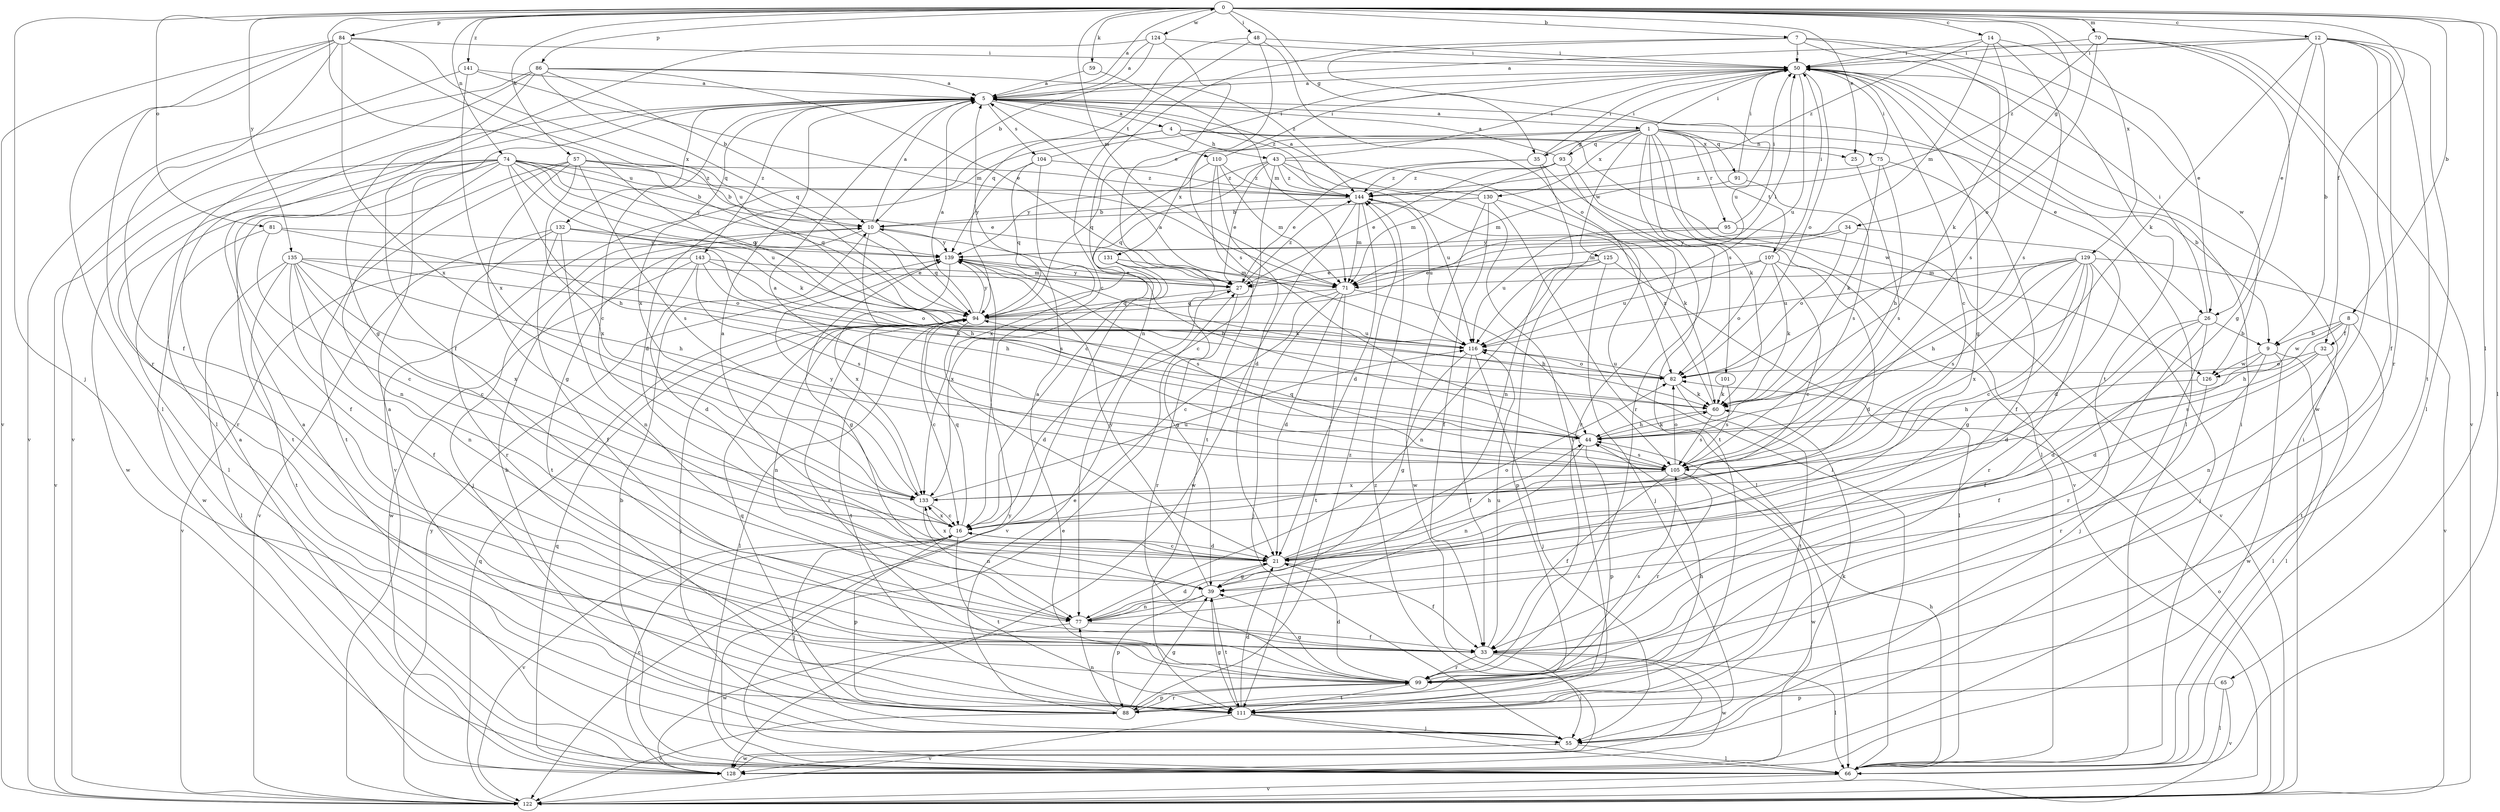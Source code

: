 strict digraph  {
0;
1;
4;
5;
7;
8;
9;
10;
12;
14;
16;
21;
25;
26;
27;
32;
33;
34;
35;
39;
43;
44;
48;
50;
55;
57;
59;
60;
65;
66;
70;
71;
74;
75;
77;
81;
82;
84;
86;
88;
91;
93;
94;
95;
99;
101;
104;
105;
107;
110;
111;
116;
122;
124;
125;
126;
128;
129;
130;
131;
132;
133;
135;
139;
141;
143;
144;
0 -> 7  [label=b];
0 -> 8  [label=b];
0 -> 12  [label=c];
0 -> 14  [label=c];
0 -> 25  [label=e];
0 -> 32  [label=f];
0 -> 34  [label=g];
0 -> 35  [label=g];
0 -> 48  [label=i];
0 -> 55  [label=j];
0 -> 57  [label=k];
0 -> 59  [label=k];
0 -> 65  [label=l];
0 -> 66  [label=l];
0 -> 70  [label=m];
0 -> 71  [label=m];
0 -> 74  [label=n];
0 -> 81  [label=o];
0 -> 84  [label=p];
0 -> 86  [label=p];
0 -> 116  [label=u];
0 -> 124  [label=w];
0 -> 129  [label=x];
0 -> 135  [label=y];
0 -> 141  [label=z];
1 -> 9  [label=b];
1 -> 35  [label=g];
1 -> 50  [label=i];
1 -> 60  [label=k];
1 -> 66  [label=l];
1 -> 75  [label=n];
1 -> 91  [label=q];
1 -> 93  [label=q];
1 -> 94  [label=q];
1 -> 95  [label=r];
1 -> 99  [label=r];
1 -> 101  [label=s];
1 -> 107  [label=t];
1 -> 125  [label=w];
1 -> 130  [label=x];
1 -> 131  [label=x];
4 -> 21  [label=d];
4 -> 25  [label=x];
4 -> 43  [label=h];
4 -> 122  [label=v];
4 -> 126  [label=w];
5 -> 0  [label=a];
5 -> 1  [label=a];
5 -> 4  [label=a];
5 -> 16  [label=c];
5 -> 26  [label=e];
5 -> 104  [label=s];
5 -> 110  [label=t];
5 -> 132  [label=x];
5 -> 133  [label=x];
5 -> 143  [label=z];
5 -> 144  [label=z];
7 -> 50  [label=i];
7 -> 77  [label=n];
7 -> 105  [label=s];
7 -> 111  [label=t];
7 -> 116  [label=u];
7 -> 126  [label=w];
8 -> 9  [label=b];
8 -> 32  [label=f];
8 -> 44  [label=h];
8 -> 77  [label=n];
8 -> 111  [label=t];
8 -> 126  [label=w];
9 -> 21  [label=d];
9 -> 33  [label=f];
9 -> 66  [label=l];
9 -> 126  [label=w];
9 -> 128  [label=w];
10 -> 5  [label=a];
10 -> 55  [label=j];
10 -> 94  [label=q];
10 -> 105  [label=s];
10 -> 111  [label=t];
10 -> 139  [label=y];
12 -> 5  [label=a];
12 -> 9  [label=b];
12 -> 26  [label=e];
12 -> 33  [label=f];
12 -> 50  [label=i];
12 -> 60  [label=k];
12 -> 66  [label=l];
12 -> 99  [label=r];
12 -> 111  [label=t];
14 -> 26  [label=e];
14 -> 50  [label=i];
14 -> 60  [label=k];
14 -> 71  [label=m];
14 -> 105  [label=s];
14 -> 144  [label=z];
16 -> 21  [label=d];
16 -> 55  [label=j];
16 -> 88  [label=p];
16 -> 94  [label=q];
16 -> 111  [label=t];
16 -> 122  [label=v];
16 -> 133  [label=x];
21 -> 5  [label=a];
21 -> 16  [label=c];
21 -> 33  [label=f];
21 -> 39  [label=g];
21 -> 44  [label=h];
21 -> 82  [label=o];
21 -> 133  [label=x];
25 -> 105  [label=s];
26 -> 9  [label=b];
26 -> 21  [label=d];
26 -> 33  [label=f];
26 -> 50  [label=i];
26 -> 55  [label=j];
26 -> 99  [label=r];
27 -> 94  [label=q];
27 -> 99  [label=r];
27 -> 139  [label=y];
27 -> 144  [label=z];
32 -> 21  [label=d];
32 -> 66  [label=l];
32 -> 82  [label=o];
32 -> 105  [label=s];
33 -> 55  [label=j];
33 -> 66  [label=l];
33 -> 99  [label=r];
33 -> 116  [label=u];
33 -> 128  [label=w];
34 -> 21  [label=d];
34 -> 71  [label=m];
34 -> 82  [label=o];
34 -> 139  [label=y];
35 -> 27  [label=e];
35 -> 50  [label=i];
35 -> 77  [label=n];
35 -> 111  [label=t];
35 -> 144  [label=z];
39 -> 77  [label=n];
39 -> 88  [label=p];
39 -> 111  [label=t];
39 -> 139  [label=y];
43 -> 16  [label=c];
43 -> 27  [label=e];
43 -> 50  [label=i];
43 -> 66  [label=l];
43 -> 94  [label=q];
43 -> 111  [label=t];
43 -> 116  [label=u];
43 -> 139  [label=y];
43 -> 144  [label=z];
44 -> 10  [label=b];
44 -> 60  [label=k];
44 -> 77  [label=n];
44 -> 88  [label=p];
44 -> 105  [label=s];
48 -> 16  [label=c];
48 -> 50  [label=i];
48 -> 82  [label=o];
48 -> 94  [label=q];
48 -> 105  [label=s];
50 -> 5  [label=a];
50 -> 16  [label=c];
50 -> 39  [label=g];
50 -> 66  [label=l];
50 -> 82  [label=o];
50 -> 116  [label=u];
55 -> 5  [label=a];
55 -> 60  [label=k];
55 -> 66  [label=l];
55 -> 128  [label=w];
57 -> 10  [label=b];
57 -> 33  [label=f];
57 -> 39  [label=g];
57 -> 94  [label=q];
57 -> 105  [label=s];
57 -> 111  [label=t];
57 -> 133  [label=x];
57 -> 144  [label=z];
59 -> 5  [label=a];
59 -> 71  [label=m];
60 -> 44  [label=h];
60 -> 105  [label=s];
60 -> 144  [label=z];
65 -> 66  [label=l];
65 -> 88  [label=p];
65 -> 122  [label=v];
66 -> 10  [label=b];
66 -> 27  [label=e];
66 -> 44  [label=h];
66 -> 50  [label=i];
66 -> 122  [label=v];
66 -> 139  [label=y];
70 -> 39  [label=g];
70 -> 50  [label=i];
70 -> 82  [label=o];
70 -> 122  [label=v];
70 -> 128  [label=w];
70 -> 144  [label=z];
71 -> 16  [label=c];
71 -> 21  [label=d];
71 -> 44  [label=h];
71 -> 55  [label=j];
71 -> 94  [label=q];
71 -> 111  [label=t];
74 -> 10  [label=b];
74 -> 27  [label=e];
74 -> 44  [label=h];
74 -> 60  [label=k];
74 -> 66  [label=l];
74 -> 77  [label=n];
74 -> 94  [label=q];
74 -> 99  [label=r];
74 -> 111  [label=t];
74 -> 116  [label=u];
74 -> 122  [label=v];
74 -> 128  [label=w];
74 -> 139  [label=y];
74 -> 144  [label=z];
75 -> 33  [label=f];
75 -> 44  [label=h];
75 -> 50  [label=i];
75 -> 60  [label=k];
75 -> 144  [label=z];
77 -> 21  [label=d];
77 -> 33  [label=f];
77 -> 128  [label=w];
81 -> 16  [label=c];
81 -> 82  [label=o];
81 -> 128  [label=w];
81 -> 139  [label=y];
82 -> 60  [label=k];
82 -> 111  [label=t];
82 -> 116  [label=u];
84 -> 33  [label=f];
84 -> 50  [label=i];
84 -> 66  [label=l];
84 -> 94  [label=q];
84 -> 99  [label=r];
84 -> 116  [label=u];
84 -> 122  [label=v];
84 -> 133  [label=x];
86 -> 5  [label=a];
86 -> 10  [label=b];
86 -> 27  [label=e];
86 -> 39  [label=g];
86 -> 66  [label=l];
86 -> 94  [label=q];
86 -> 122  [label=v];
86 -> 144  [label=z];
88 -> 5  [label=a];
88 -> 10  [label=b];
88 -> 27  [label=e];
88 -> 39  [label=g];
88 -> 44  [label=h];
88 -> 77  [label=n];
88 -> 94  [label=q];
88 -> 99  [label=r];
88 -> 122  [label=v];
88 -> 144  [label=z];
91 -> 50  [label=i];
91 -> 71  [label=m];
91 -> 105  [label=s];
93 -> 5  [label=a];
93 -> 27  [label=e];
93 -> 50  [label=i];
93 -> 71  [label=m];
93 -> 99  [label=r];
93 -> 122  [label=v];
93 -> 144  [label=z];
94 -> 5  [label=a];
94 -> 16  [label=c];
94 -> 21  [label=d];
94 -> 50  [label=i];
94 -> 55  [label=j];
94 -> 66  [label=l];
94 -> 77  [label=n];
94 -> 99  [label=r];
94 -> 111  [label=t];
94 -> 116  [label=u];
94 -> 139  [label=y];
95 -> 50  [label=i];
95 -> 116  [label=u];
95 -> 122  [label=v];
95 -> 139  [label=y];
99 -> 5  [label=a];
99 -> 21  [label=d];
99 -> 39  [label=g];
99 -> 88  [label=p];
99 -> 105  [label=s];
99 -> 111  [label=t];
101 -> 60  [label=k];
101 -> 105  [label=s];
104 -> 50  [label=i];
104 -> 94  [label=q];
104 -> 133  [label=x];
104 -> 139  [label=y];
104 -> 144  [label=z];
105 -> 5  [label=a];
105 -> 33  [label=f];
105 -> 82  [label=o];
105 -> 94  [label=q];
105 -> 99  [label=r];
105 -> 128  [label=w];
105 -> 133  [label=x];
107 -> 16  [label=c];
107 -> 21  [label=d];
107 -> 27  [label=e];
107 -> 50  [label=i];
107 -> 60  [label=k];
107 -> 82  [label=o];
107 -> 116  [label=u];
110 -> 16  [label=c];
110 -> 21  [label=d];
110 -> 50  [label=i];
110 -> 71  [label=m];
110 -> 111  [label=t];
110 -> 144  [label=z];
111 -> 21  [label=d];
111 -> 39  [label=g];
111 -> 55  [label=j];
111 -> 66  [label=l];
111 -> 122  [label=v];
116 -> 5  [label=a];
116 -> 33  [label=f];
116 -> 39  [label=g];
116 -> 55  [label=j];
116 -> 82  [label=o];
122 -> 50  [label=i];
122 -> 82  [label=o];
122 -> 94  [label=q];
122 -> 139  [label=y];
124 -> 5  [label=a];
124 -> 10  [label=b];
124 -> 27  [label=e];
124 -> 33  [label=f];
124 -> 50  [label=i];
125 -> 27  [label=e];
125 -> 55  [label=j];
125 -> 66  [label=l];
125 -> 77  [label=n];
125 -> 88  [label=p];
126 -> 44  [label=h];
126 -> 99  [label=r];
128 -> 5  [label=a];
128 -> 16  [label=c];
128 -> 94  [label=q];
128 -> 144  [label=z];
129 -> 16  [label=c];
129 -> 39  [label=g];
129 -> 44  [label=h];
129 -> 55  [label=j];
129 -> 71  [label=m];
129 -> 99  [label=r];
129 -> 105  [label=s];
129 -> 116  [label=u];
129 -> 122  [label=v];
129 -> 133  [label=x];
130 -> 5  [label=a];
130 -> 10  [label=b];
130 -> 33  [label=f];
130 -> 60  [label=k];
130 -> 66  [label=l];
130 -> 128  [label=w];
131 -> 39  [label=g];
131 -> 71  [label=m];
131 -> 122  [label=v];
131 -> 133  [label=x];
132 -> 33  [label=f];
132 -> 44  [label=h];
132 -> 77  [label=n];
132 -> 99  [label=r];
132 -> 122  [label=v];
132 -> 139  [label=y];
133 -> 16  [label=c];
133 -> 77  [label=n];
133 -> 116  [label=u];
133 -> 139  [label=y];
135 -> 16  [label=c];
135 -> 27  [label=e];
135 -> 33  [label=f];
135 -> 44  [label=h];
135 -> 60  [label=k];
135 -> 66  [label=l];
135 -> 77  [label=n];
135 -> 111  [label=t];
135 -> 133  [label=x];
139 -> 27  [label=e];
139 -> 39  [label=g];
139 -> 60  [label=k];
139 -> 105  [label=s];
139 -> 133  [label=x];
141 -> 5  [label=a];
141 -> 71  [label=m];
141 -> 122  [label=v];
141 -> 133  [label=x];
143 -> 21  [label=d];
143 -> 44  [label=h];
143 -> 71  [label=m];
143 -> 82  [label=o];
143 -> 105  [label=s];
143 -> 122  [label=v];
143 -> 128  [label=w];
144 -> 10  [label=b];
144 -> 21  [label=d];
144 -> 71  [label=m];
144 -> 116  [label=u];
144 -> 128  [label=w];
}
